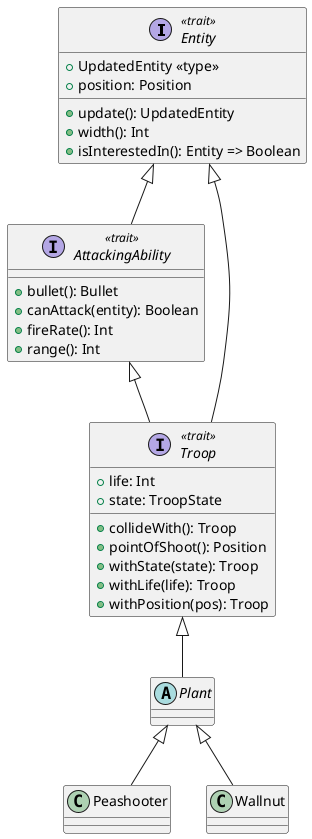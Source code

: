 @startuml
'https://plantuml.com/class-diagram


interface Entity <<trait>> {
+UpdatedEntity <<type>>
+position: Position
+update(): UpdatedEntity
+width(): Int
+isInterestedIn(): Entity => Boolean
}

interface AttackingAbility <<trait>> {
+bullet(): Bullet
+canAttack(entity): Boolean
+fireRate(): Int
+range(): Int
}

interface Troop <<trait>> {
+life: Int
+state: TroopState
+collideWith(): Troop
+pointOfShoot(): Position
+withState(state): Troop
+withLife(life): Troop
+withPosition(pos): Troop
}

abstract class Plant
class Peashooter
class Wallnut

Entity <|-down- AttackingAbility
Entity <|-down- Troop
AttackingAbility <|-down- Troop
Troop <|-down- Plant
Plant <|-down- Peashooter
Plant <|-down- Wallnut

@enduml
